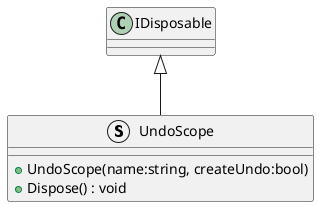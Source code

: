 @startuml
struct UndoScope {
    + UndoScope(name:string, createUndo:bool)
    + Dispose() : void
}
IDisposable <|-- UndoScope
@enduml
